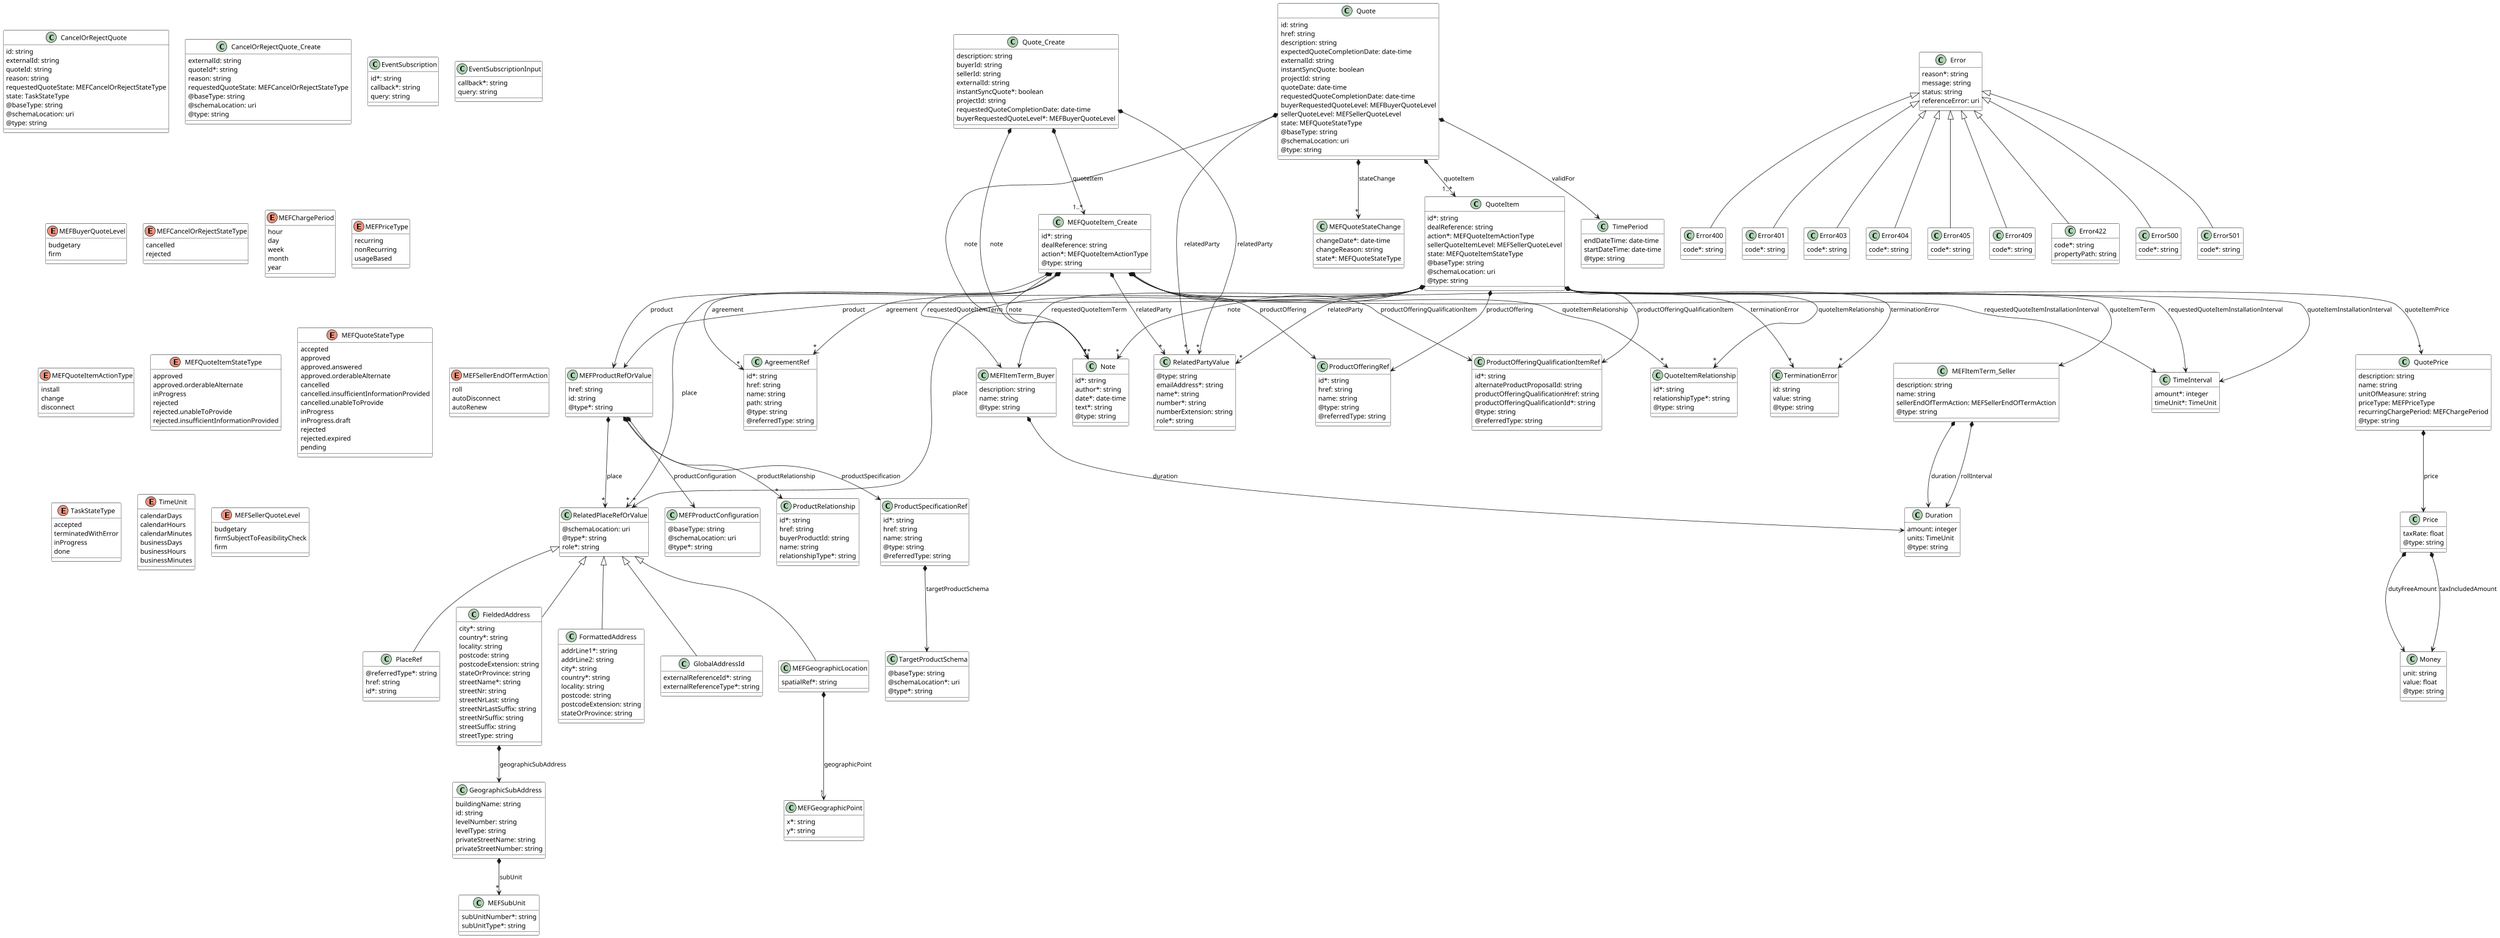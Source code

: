 @startuml
skinparam {
    ClassBackgroundColor White
    ClassBorderColor Black
}
scale 4096 width
class AgreementRef {

    id*: string 
    href: string 
    name: string 
    path: string 
    @type: string 
    @referredType: string 
}



class CancelOrRejectQuote {

    id: string 
    externalId: string 
    quoteId: string 
    reason: string 
    requestedQuoteState: MEFCancelOrRejectStateType 
    state: TaskStateType 
    @baseType: string 
    @schemaLocation: uri 
    @type: string 
}



class CancelOrRejectQuote_Create {

    externalId: string 
    quoteId*: string 
    reason: string 
    requestedQuoteState: MEFCancelOrRejectStateType 
    @baseType: string 
    @schemaLocation: uri 
    @type: string 
}



class Duration {

    amount: integer 
    units: TimeUnit 
    @type: string 
}



class Error400 {

    code*: string 
}
Error <|-- Error400



class Error401 {

    code*: string 
}
Error <|-- Error401



class Error403 {

    code*: string 
}
Error <|-- Error403



class Error404 {

    code*: string 
}
Error <|-- Error404



class Error405 {

    code*: string 
}
Error <|-- Error405



class Error409 {

    code*: string 
}
Error <|-- Error409



class Error422 {

    code*: string 
    propertyPath: string 
}
Error <|-- Error422



class Error500 {

    code*: string 
}
Error <|-- Error500



class Error501 {

    code*: string 
}
Error <|-- Error501



class Error {

    reason*: string 
    message: string 
    status: string 
    referenceError: uri 
}



class EventSubscription {

    id*: string 
    callback*: string 
    query: string 
}



class EventSubscriptionInput {

    callback*: string 
    query: string 
}



class FieldedAddress {

    city*: string 
    country*: string 
    locality: string 
    postcode: string 
    postcodeExtension: string 
    stateOrProvince: string 
    streetName*: string 
    streetNr: string 
    streetNrLast: string 
    streetNrLastSuffix: string 
    streetNrSuffix: string 
    streetSuffix: string 
    streetType: string 
}
RelatedPlaceRefOrValue <|-- FieldedAddress

FieldedAddress *--> GeographicSubAddress : geographicSubAddress


class FormattedAddress {

    addrLine1*: string 
    addrLine2: string 
    city*: string 
    country*: string 
    locality: string 
    postcode: string 
    postcodeExtension: string 
    stateOrProvince: string 
}
RelatedPlaceRefOrValue <|-- FormattedAddress



class GeographicSubAddress {

    buildingName: string 
    id: string 
    levelNumber: string 
    levelType: string 
    privateStreetName: string 
    privateStreetNumber: string 
}

GeographicSubAddress *-->"*" MEFSubUnit : subUnit


class GlobalAddressId {

    externalReferenceId*: string 
    externalReferenceType*: string 
}
RelatedPlaceRefOrValue <|-- GlobalAddressId



class MEFGeographicLocation {

    spatialRef*: string 
}
RelatedPlaceRefOrValue <|-- MEFGeographicLocation

MEFGeographicLocation *-->"1" MEFGeographicPoint : geographicPoint


class MEFGeographicPoint {

    x*: string 
    y*: string 
}



class MEFItemTerm_Buyer {

    description: string 
    name: string 
    @type: string 
}

MEFItemTerm_Buyer *--> Duration : duration


class MEFItemTerm_Seller {

    description: string 
    name: string 
    sellerEndOfTermAction: MEFSellerEndOfTermAction 
    @type: string 
}

MEFItemTerm_Seller *--> Duration : duration
MEFItemTerm_Seller *--> Duration : rollInterval


class MEFProductConfiguration {

    @baseType: string 
    @schemaLocation: uri 
    @type*: string 
}



class MEFProductRefOrValue {

    href: string 
    id: string 
    @type*: string 
}

MEFProductRefOrValue *-->"*" RelatedPlaceRefOrValue : place
MEFProductRefOrValue *--> MEFProductConfiguration : productConfiguration
MEFProductRefOrValue *-->"*" ProductRelationship : productRelationship
MEFProductRefOrValue *--> ProductSpecificationRef : productSpecification


class MEFQuoteItem_Create {

    id*: string 
    dealReference: string 
    action*: MEFQuoteItemActionType 
    @type: string 
}

MEFQuoteItem_Create *-->"*" AgreementRef : agreement
MEFQuoteItem_Create *-->"*" Note : note
MEFQuoteItem_Create *-->"*" RelatedPlaceRefOrValue : place
MEFQuoteItem_Create *--> MEFProductRefOrValue : product
MEFQuoteItem_Create *--> ProductOfferingRef : productOffering
MEFQuoteItem_Create *--> ProductOfferingQualificationItemRef : productOfferingQualificationItem
MEFQuoteItem_Create *-->"*" QuoteItemRelationship : quoteItemRelationship
MEFQuoteItem_Create *-->"*" RelatedPartyValue : relatedParty
MEFQuoteItem_Create *--> TimeInterval : requestedQuoteItemInstallationInterval
MEFQuoteItem_Create *--> MEFItemTerm_Buyer : requestedQuoteItemTerm
MEFQuoteItem_Create *-->"*" TerminationError : terminationError


class MEFQuoteStateChange {

    changeDate*: date-time 
    changeReason: string 
    state*: MEFQuoteStateType 
}



class MEFSubUnit {

    subUnitNumber*: string 
    subUnitType*: string 
}



class Money {

    unit: string 
    value: float 
    @type: string 
}



class Note {

    id*: string 
    author*: string 
    date*: date-time 
    text*: string 
    @type: string 
}



class PlaceRef {

    @referredType*: string 
    href: string 
    id*: string 
}
RelatedPlaceRefOrValue <|-- PlaceRef



class Price {

    taxRate: float 
    @type: string 
}

Price *--> Money : dutyFreeAmount
Price *--> Money : taxIncludedAmount


class ProductOfferingQualificationItemRef {

    id*: string 
    alternateProductProposalId: string 
    productOfferingQualificationHref: string 
    productOfferingQualificationId*: string 
    @type: string 
    @referredType: string 
}



class ProductOfferingRef {

    id*: string 
    href: string 
    name: string 
    @type: string 
    @referredType: string 
}



enum MEFBuyerQuoteLevel {

    budgetary
    firm
}
class ProductRelationship {

    id*: string 
    href: string 
    buyerProductId: string 
    name: string 
    relationshipType*: string 
}



class ProductSpecificationRef {

    id*: string 
    href: string 
    name: string 
    @type: string 
    @referredType: string 
}

ProductSpecificationRef *--> TargetProductSchema : targetProductSchema


class Quote {

    id: string 
    href: string 
    description: string 
    expectedQuoteCompletionDate: date-time 
    externalId: string 
    instantSyncQuote: boolean 
    projectId: string 
    quoteDate: date-time 
    requestedQuoteCompletionDate: date-time 
    buyerRequestedQuoteLevel: MEFBuyerQuoteLevel 
    sellerQuoteLevel: MEFSellerQuoteLevel 
    state: MEFQuoteStateType 
    @baseType: string 
    @schemaLocation: uri 
    @type: string 
}

Quote *-->"*" Note : note
Quote *-->"1..*" QuoteItem : quoteItem
Quote *-->"*" RelatedPartyValue : relatedParty
Quote *-->"*" MEFQuoteStateChange : stateChange
Quote *--> TimePeriod : validFor


class QuoteItem {

    id*: string 
    dealReference: string 
    action*: MEFQuoteItemActionType 
    sellerQuoteItemLevel: MEFSellerQuoteLevel 
    state: MEFQuoteItemStateType 
    @baseType: string 
    @schemaLocation: uri 
    @type: string 
}

QuoteItem *-->"*" AgreementRef : agreement
QuoteItem *-->"*" Note : note
QuoteItem *-->"*" RelatedPlaceRefOrValue : place
QuoteItem *--> MEFProductRefOrValue : product
QuoteItem *--> ProductOfferingRef : productOffering
QuoteItem *--> ProductOfferingQualificationItemRef : productOfferingQualificationItem
QuoteItem *--> TimeInterval : quoteItemInstallationInterval
QuoteItem *-->"*" QuotePrice : quoteItemPrice
QuoteItem *-->"*" QuoteItemRelationship : quoteItemRelationship
QuoteItem *--> MEFItemTerm_Seller : quoteItemTerm
QuoteItem *-->"*" RelatedPartyValue : relatedParty
QuoteItem *--> TimeInterval : requestedQuoteItemInstallationInterval
QuoteItem *--> MEFItemTerm_Buyer : requestedQuoteItemTerm
QuoteItem *-->"*" TerminationError : terminationError


class QuoteItemRelationship {

    id*: string 
    relationshipType*: string 
    @type: string 
}



class QuotePrice {

    description: string 
    name: string 
    unitOfMeasure: string 
    priceType: MEFPriceType 
    recurringChargePeriod: MEFChargePeriod 
    @type: string 
}

QuotePrice *--> Price : price


class Quote_Create {

    description: string 
    buyerId: string 
    sellerId: string 
    externalId: string 
    instantSyncQuote*: boolean 
    projectId: string 
    requestedQuoteCompletionDate: date-time 
    buyerRequestedQuoteLevel*: MEFBuyerQuoteLevel 
}

Quote_Create *-->"*" Note : note
Quote_Create *-->"1..*" MEFQuoteItem_Create : quoteItem
Quote_Create *-->"*" RelatedPartyValue : relatedParty


class RelatedPartyValue {

    @type: string 
    emailAddress*: string 
    name*: string 
    number*: string 
    numberExtension: string 
    role*: string 
}



class RelatedPlaceRefOrValue {

    @schemaLocation: uri 
    @type*: string 
    role*: string 
}



class TargetProductSchema {

    @baseType: string 
    @schemaLocation*: uri 
    @type*: string 
}



enum MEFCancelOrRejectStateType {

    cancelled
    rejected
}
class TerminationError {

    id: string 
    value: string 
    @type: string 
}



class TimeInterval {

    amount*: integer 
    timeUnit*: TimeUnit 
}



class TimePeriod {

    endDateTime: date-time 
    startDateTime: date-time 
    @type: string 
}



enum MEFChargePeriod {

    hour
    day
    week
    month
    year
}
enum MEFPriceType {

    recurring
    nonRecurring
    usageBased
}
enum MEFQuoteItemActionType {

    install
    change
    disconnect
}
enum MEFQuoteItemStateType {

    approved
    approved.orderableAlternate
    inProgress
    rejected
    rejected.unableToProvide
    rejected.insufficientInformationProvided
}
enum MEFQuoteStateType {

    accepted
    approved
    approved.answered
    approved.orderableAlternate
    cancelled
    cancelled.insufficientInformationProvided
    cancelled.unableToProvide
    inProgress
    inProgress.draft
    rejected
    rejected.expired
    pending
}
enum MEFSellerEndOfTermAction {

    roll
    autoDisconnect
    autoRenew
}
enum TaskStateType {

    accepted
    terminatedWithError
    inProgress
    done
}
enum TimeUnit {

    calendarDays
    calendarHours
    calendarMinutes
    businessDays
    businessHours
    businessMinutes
}
enum MEFSellerQuoteLevel {

    budgetary
    firmSubjectToFeasibilityCheck
    firm
}
@enduml
